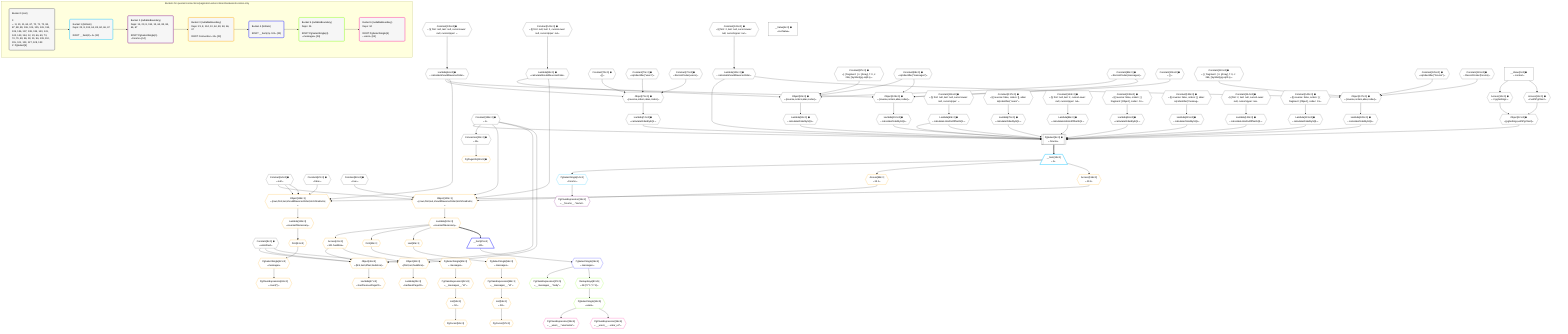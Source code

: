 %%{init: {'themeVariables': { 'fontSize': '12px'}}}%%
graph TD
    classDef path fill:#eee,stroke:#000,color:#000
    classDef plan fill:#fff,stroke-width:1px,color:#000
    classDef itemplan fill:#fff,stroke-width:2px,color:#000
    classDef unbatchedplan fill:#dff,stroke-width:1px,color:#000
    classDef sideeffectplan fill:#fcc,stroke-width:2px,color:#000
    classDef bucket fill:#f6f6f6,color:#000,stroke-width:2px,text-align:left


    %% plan dependencies
    PgSelect9[["PgSelect[9∈0] ➊<br />ᐸforumsᐳ"]]:::plan
    Object12{{"Object[12∈0] ➊<br />ᐸ{pgSettings,withPgClient}ᐳ"}}:::plan
    Constant134{{"Constant[134∈0] ➊<br />ᐸ2ᐳ"}}:::plan
    Lambda69{{"Lambda[69∈0] ➊<br />ᐸcalculateLimitAndOffsetSQLᐳ"}}:::plan
    Lambda74{{"Lambda[74∈0] ➊<br />ᐸcalculateOrderBySQLᐳ"}}:::plan
    Lambda79{{"Lambda[79∈0] ➊<br />ᐸcalculateOrderBySQLᐳ"}}:::plan
    Lambda86{{"Lambda[86∈0] ➊<br />ᐸcalculateLimitAndOffsetSQLᐳ"}}:::plan
    Lambda91{{"Lambda[91∈0] ➊<br />ᐸcalculateOrderBySQLᐳ"}}:::plan
    Lambda96{{"Lambda[96∈0] ➊<br />ᐸcalculateOrderBySQLᐳ"}}:::plan
    Lambda110{{"Lambda[110∈0] ➊<br />ᐸcalculateOrderBySQLᐳ"}}:::plan
    Lambda115{{"Lambda[115∈0] ➊<br />ᐸcalculateOrderBySQLᐳ"}}:::plan
    Lambda121{{"Lambda[121∈0] ➊<br />ᐸcalculateShouldReverseOrderᐳ"}}:::plan
    Lambda123{{"Lambda[123∈0] ➊<br />ᐸcalculateLimitAndOffsetSQLᐳ"}}:::plan
    Lambda128{{"Lambda[128∈0] ➊<br />ᐸcalculateOrderBySQLᐳ"}}:::plan
    Lambda133{{"Lambda[133∈0] ➊<br />ᐸcalculateOrderBySQLᐳ"}}:::plan
    Object12 & Constant134 & Lambda69 & Lambda74 & Lambda79 & Lambda86 & Lambda91 & Lambda96 & Lambda69 & Lambda110 & Lambda115 & Lambda121 & Lambda123 & Lambda128 & Lambda133 --> PgSelect9
    Object73{{"Object[73∈0] ➊<br />ᐸ{reverse,orders,alias,codec}ᐳ"}}:::plan
    Lambda66{{"Lambda[66∈0] ➊<br />ᐸcalculateShouldReverseOrderᐳ"}}:::plan
    Constant70{{"Constant[70∈0] ➊<br />ᐸ[]ᐳ"}}:::plan
    Constant71{{"Constant[71∈0] ➊<br />ᐸsql.identifier(”users”)ᐳ"}}:::plan
    Constant72{{"Constant[72∈0] ➊<br />ᐸRecordCodec(users)ᐳ"}}:::plan
    Lambda66 & Constant70 & Constant71 & Constant72 --> Object73
    Object90{{"Object[90∈0] ➊<br />ᐸ{reverse,orders,alias,codec}ᐳ"}}:::plan
    Lambda83{{"Lambda[83∈0] ➊<br />ᐸcalculateShouldReverseOrderᐳ"}}:::plan
    Constant87{{"Constant[87∈0] ➊<br />ᐸ[ { fragment: { n: [Array], f: 0, c: 266, [Symbol(pg-sql2-tyᐳ"}}:::plan
    Constant88{{"Constant[88∈0] ➊<br />ᐸsql.identifier(”messages”)ᐳ"}}:::plan
    Constant89{{"Constant[89∈0] ➊<br />ᐸRecordCodec(messages)ᐳ"}}:::plan
    Lambda83 & Constant87 & Constant88 & Constant89 --> Object90
    Object109{{"Object[109∈0] ➊<br />ᐸ{reverse,orders,alias,codec}ᐳ"}}:::plan
    Constant106{{"Constant[106∈0] ➊<br />ᐸ[]ᐳ"}}:::plan
    Lambda66 & Constant106 & Constant88 & Constant89 --> Object109
    Object127{{"Object[127∈0] ➊<br />ᐸ{reverse,orders,alias,codec}ᐳ"}}:::plan
    Constant124{{"Constant[124∈0] ➊<br />ᐸ[ { fragment: { n: [Array], f: 0, c: 266, [Symbol(pg-sql2-tyᐳ"}}:::plan
    Constant125{{"Constant[125∈0] ➊<br />ᐸsql.identifier(”forums”)ᐳ"}}:::plan
    Constant126{{"Constant[126∈0] ➊<br />ᐸRecordCodec(forums)ᐳ"}}:::plan
    Lambda121 & Constant124 & Constant125 & Constant126 --> Object127
    Access10{{"Access[10∈0] ➊<br />ᐸ2.pgSettingsᐳ"}}:::plan
    Access11{{"Access[11∈0] ➊<br />ᐸ2.withPgClientᐳ"}}:::plan
    Access10 & Access11 --> Object12
    __Value2["__Value[2∈0] ➊<br />ᐸcontextᐳ"]:::plan
    __Value2 --> Access10
    __Value2 --> Access11
    Connection23{{"Connection[23∈0] ➊<br />ᐸ19ᐳ"}}:::plan
    Constant134 --> Connection23
    Constant135{{"Constant[135∈0] ➊<br />ᐸ§{ first: null, last: null, cursorLower: null, cursorUpper: ᐳ"}}:::plan
    Constant135 --> Lambda66
    Constant136{{"Constant[136∈0] ➊<br />ᐸ§{ first: null, last: null, cursorLower: null, cursorUpper: ᐳ"}}:::plan
    Constant136 --> Lambda69
    Object73 --> Lambda74
    Constant137{{"Constant[137∈0] ➊<br />ᐸ§{ reverse: false, orders: [], alias: sql.identifier(”users”ᐳ"}}:::plan
    Constant137 --> Lambda79
    Constant141{{"Constant[141∈0] ➊<br />ᐸ§{ first: null, last: 2, cursorLower: null, cursorUpper: nulᐳ"}}:::plan
    Constant141 --> Lambda83
    Constant142{{"Constant[142∈0] ➊<br />ᐸ§{ first: null, last: 2, cursorLower: null, cursorUpper: nulᐳ"}}:::plan
    Constant142 --> Lambda86
    Object90 --> Lambda91
    Constant138{{"Constant[138∈0] ➊<br />ᐸ§{ reverse: false, orders: [ { fragment: [Object], codec: Coᐳ"}}:::plan
    Constant138 --> Lambda96
    Object109 --> Lambda110
    Constant139{{"Constant[139∈0] ➊<br />ᐸ§{ reverse: false, orders: [], alias: sql.identifier(”messagᐳ"}}:::plan
    Constant139 --> Lambda115
    Constant143{{"Constant[143∈0] ➊<br />ᐸ§{ first: 2, last: null, cursorLower: null, cursorUpper: nulᐳ"}}:::plan
    Constant143 --> Lambda121
    Constant144{{"Constant[144∈0] ➊<br />ᐸ§{ first: 2, last: null, cursorLower: null, cursorUpper: nulᐳ"}}:::plan
    Constant144 --> Lambda123
    Object127 --> Lambda128
    Constant140{{"Constant[140∈0] ➊<br />ᐸ§{ reverse: false, orders: [ { fragment: [Object], codec: Coᐳ"}}:::plan
    Constant140 --> Lambda133
    __Value4["__Value[4∈0] ➊<br />ᐸrootValueᐳ"]:::plan
    Constant8{{"Constant[8∈0] ➊<br />ᐸundefinedᐳ"}}:::plan
    Constant64{{"Constant[64∈0] ➊<br />ᐸnullᐳ"}}:::plan
    Constant67{{"Constant[67∈0] ➊<br />ᐸfalseᐳ"}}:::plan
    Constant84{{"Constant[84∈0] ➊<br />ᐸtrueᐳ"}}:::plan
    __Item13[/"__Item[13∈1]<br />ᐸ9ᐳ"\]:::itemplan
    PgSelect9 ==> __Item13
    PgSelectSingle14{{"PgSelectSingle[14∈1]<br />ᐸforumsᐳ"}}:::plan
    __Item13 --> PgSelectSingle14
    PgClassExpression15{{"PgClassExpression[15∈2]<br />ᐸ__forums__.”name”ᐳ"}}:::plan
    PgSelectSingle14 --> PgClassExpression15
    Object100{{"Object[100∈3]<br />ᐸ{rows,first,last,shouldReverseOrder,fetchOneExtra}ᐳ"}}:::plan
    Access98{{"Access[98∈3]<br />ᐸ13.1ᐳ"}}:::plan
    Access98 & Constant64 & Constant134 & Lambda83 & Constant84 --> Object100
    Object118{{"Object[118∈3]<br />ᐸ{rows,first,last,shouldReverseOrder,fetchOneExtra}ᐳ"}}:::plan
    Access116{{"Access[116∈3]<br />ᐸ13.2ᐳ"}}:::plan
    Access116 & Constant64 & Constant64 & Lambda66 & Constant67 --> Object118
    Object46{{"Object[46∈3]<br />ᐸ{first,last,offset,hasMore}ᐳ"}}:::plan
    Access41{{"Access[41∈3]<br />ᐸ101.hasMoreᐳ"}}:::plan
    Constant8 & Constant134 & Constant8 & Access41 --> Object46
    Object42{{"Object[42∈3]<br />ᐸ{first,last,hasMore}ᐳ"}}:::plan
    Constant8 & Constant134 & Access41 --> Object42
    PgPageInfo38{{"PgPageInfo[38∈3] ➊"}}:::plan
    Connection23 --> PgPageInfo38
    Lambda101{{"Lambda[101∈3]<br />ᐸreverseIfNecessaryᐳ"}}:::plan
    Lambda101 --> Access41
    Lambda43{{"Lambda[43∈3]<br />ᐸhasNextPageCbᐳ"}}:::plan
    Object42 --> Lambda43
    Lambda47{{"Lambda[47∈3]<br />ᐸhasPreviousPageCbᐳ"}}:::plan
    Object46 --> Lambda47
    First49{{"First[49∈3]"}}:::plan
    Lambda101 --> First49
    PgSelectSingle50{{"PgSelectSingle[50∈3]<br />ᐸmessagesᐳ"}}:::plan
    First49 --> PgSelectSingle50
    PgCursor51{{"PgCursor[51∈3]"}}:::plan
    List53{{"List[53∈3]<br />ᐸ52ᐳ"}}:::plan
    List53 --> PgCursor51
    PgClassExpression52{{"PgClassExpression[52∈3]<br />ᐸ__messages__.”id”ᐳ"}}:::plan
    PgSelectSingle50 --> PgClassExpression52
    PgClassExpression52 --> List53
    Last55{{"Last[55∈3]"}}:::plan
    Lambda101 --> Last55
    PgSelectSingle56{{"PgSelectSingle[56∈3]<br />ᐸmessagesᐳ"}}:::plan
    Last55 --> PgSelectSingle56
    PgCursor57{{"PgCursor[57∈3]"}}:::plan
    List59{{"List[59∈3]<br />ᐸ58ᐳ"}}:::plan
    List59 --> PgCursor57
    PgClassExpression58{{"PgClassExpression[58∈3]<br />ᐸ__messages__.”id”ᐳ"}}:::plan
    PgSelectSingle56 --> PgClassExpression58
    PgClassExpression58 --> List59
    First61{{"First[61∈3]"}}:::plan
    Lambda119{{"Lambda[119∈3]<br />ᐸreverseIfNecessaryᐳ"}}:::plan
    Lambda119 --> First61
    PgSelectSingle62{{"PgSelectSingle[62∈3]<br />ᐸmessagesᐳ"}}:::plan
    First61 --> PgSelectSingle62
    PgClassExpression63{{"PgClassExpression[63∈3]<br />ᐸcount(*)ᐳ"}}:::plan
    PgSelectSingle62 --> PgClassExpression63
    __Item13 --> Access98
    Object100 --> Lambda101
    __Item13 --> Access116
    Object118 --> Lambda119
    __Item25[/"__Item[25∈4]<br />ᐸ101ᐳ"\]:::itemplan
    Lambda101 ==> __Item25
    PgSelectSingle26{{"PgSelectSingle[26∈4]<br />ᐸmessagesᐳ"}}:::plan
    __Item25 --> PgSelectSingle26
    PgClassExpression27{{"PgClassExpression[27∈5]<br />ᐸ__messages__.”body”ᐳ"}}:::plan
    PgSelectSingle26 --> PgClassExpression27
    PgSelectSingle34{{"PgSelectSingle[34∈5]<br />ᐸusersᐳ"}}:::plan
    RemapKeys80{{"RemapKeys[80∈5]<br />ᐸ26:{”0”:1,”1”:2}ᐳ"}}:::plan
    RemapKeys80 --> PgSelectSingle34
    PgSelectSingle26 --> RemapKeys80
    PgClassExpression35{{"PgClassExpression[35∈6]<br />ᐸ__users__.”username”ᐳ"}}:::plan
    PgSelectSingle34 --> PgClassExpression35
    PgClassExpression36{{"PgClassExpression[36∈6]<br />ᐸ__users__....vatar_url”ᐳ"}}:::plan
    PgSelectSingle34 --> PgClassExpression36

    %% define steps

    subgraph "Buckets for queries/connections/pagination-when-inlined-backwards-nodes-only"
    Bucket0("Bucket 0 (root)<br /><br />1: <br />ᐳ: 8, 10, 11, 64, 67, 70, 71, 72, 84, 87, 88, 89, 106, 124, 125, 126, 134, 135, 136, 137, 138, 139, 140, 141, 142, 143, 144, 12, 23, 66, 69, 73, 74, 79, 83, 86, 90, 91, 96, 109, 110, 115, 121, 123, 127, 128, 133<br />2: PgSelect[9]"):::bucket
    classDef bucket0 stroke:#696969
    class Bucket0,__Value2,__Value4,Constant8,PgSelect9,Access10,Access11,Object12,Connection23,Constant64,Lambda66,Constant67,Lambda69,Constant70,Constant71,Constant72,Object73,Lambda74,Lambda79,Lambda83,Constant84,Lambda86,Constant87,Constant88,Constant89,Object90,Lambda91,Lambda96,Constant106,Object109,Lambda110,Lambda115,Lambda121,Lambda123,Constant124,Constant125,Constant126,Object127,Lambda128,Lambda133,Constant134,Constant135,Constant136,Constant137,Constant138,Constant139,Constant140,Constant141,Constant142,Constant143,Constant144 bucket0
    Bucket1("Bucket 1 (listItem)<br />Deps: 23, 8, 134, 64, 83, 84, 66, 67<br /><br />ROOT __Item{1}ᐸ9ᐳ[13]"):::bucket
    classDef bucket1 stroke:#00bfff
    class Bucket1,__Item13,PgSelectSingle14 bucket1
    Bucket2("Bucket 2 (nullableBoundary)<br />Deps: 14, 23, 8, 134, 13, 64, 83, 84, 66, 67<br /><br />ROOT PgSelectSingle{1}ᐸforumsᐳ[14]"):::bucket
    classDef bucket2 stroke:#7f007f
    class Bucket2,PgClassExpression15 bucket2
    Bucket3("Bucket 3 (nullableBoundary)<br />Deps: 23, 8, 134, 13, 64, 83, 84, 66, 67<br /><br />ROOT Connectionᐸ19ᐳ[23]"):::bucket
    classDef bucket3 stroke:#ffa500
    class Bucket3,PgPageInfo38,Access41,Object42,Lambda43,Object46,Lambda47,First49,PgSelectSingle50,PgCursor51,PgClassExpression52,List53,Last55,PgSelectSingle56,PgCursor57,PgClassExpression58,List59,First61,PgSelectSingle62,PgClassExpression63,Access98,Object100,Lambda101,Access116,Object118,Lambda119 bucket3
    Bucket4("Bucket 4 (listItem)<br /><br />ROOT __Item{4}ᐸ101ᐳ[25]"):::bucket
    classDef bucket4 stroke:#0000ff
    class Bucket4,__Item25,PgSelectSingle26 bucket4
    Bucket5("Bucket 5 (nullableBoundary)<br />Deps: 26<br /><br />ROOT PgSelectSingle{4}ᐸmessagesᐳ[26]"):::bucket
    classDef bucket5 stroke:#7fff00
    class Bucket5,PgClassExpression27,PgSelectSingle34,RemapKeys80 bucket5
    Bucket6("Bucket 6 (nullableBoundary)<br />Deps: 34<br /><br />ROOT PgSelectSingle{5}ᐸusersᐳ[34]"):::bucket
    classDef bucket6 stroke:#ff1493
    class Bucket6,PgClassExpression35,PgClassExpression36 bucket6
    Bucket0 --> Bucket1
    Bucket1 --> Bucket2
    Bucket2 --> Bucket3
    Bucket3 --> Bucket4
    Bucket4 --> Bucket5
    Bucket5 --> Bucket6
    end